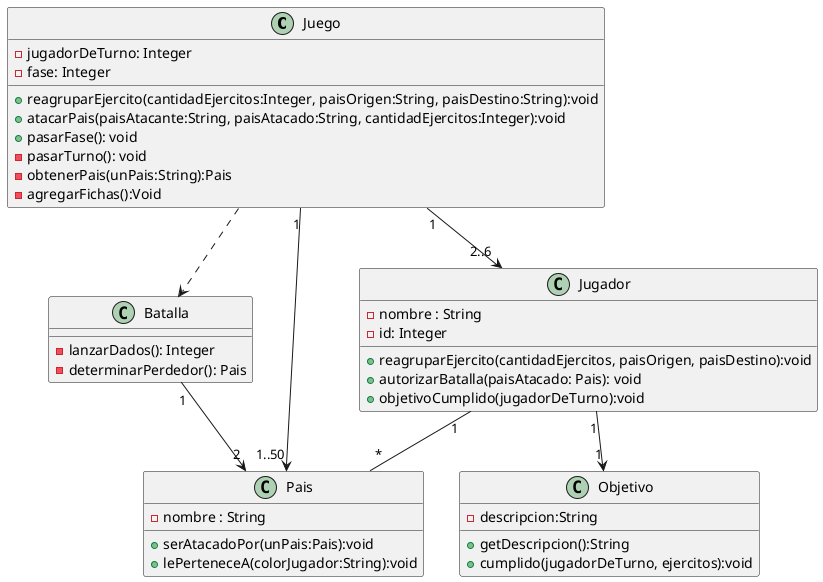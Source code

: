 @startuml diagramaDeClase

class Juego{
    -jugadorDeTurno: Integer
    -fase: Integer

    +reagruparEjercito(cantidadEjercitos:Integer, paisOrigen:String, paisDestino:String):void
    +atacarPais(paisAtacante:String, paisAtacado:String, cantidadEjercitos:Integer):void
    +pasarFase(): void
    -pasarTurno(): void
    -obtenerPais(unPais:String):Pais
    -agregarFichas():Void
}

class Batalla{

    -lanzarDados(): Integer
    -determinarPerdedor(): Pais
}

class Pais{
    -nombre : String

    +serAtacadoPor(unPais:Pais):void
    +lePerteneceA(colorJugador:String):void
}

class Objetivo{
    -descripcion:String

    +getDescripcion():String
    +cumplido(jugadorDeTurno, ejercitos):void
}

class Jugador{
    -nombre : String
    -id: Integer

    +reagruparEjercito(cantidadEjercitos, paisOrigen, paisDestino):void
    +autorizarBatalla(paisAtacado: Pais): void
    +objetivoCumplido(jugadorDeTurno):void
}

Juego "1"-down->"2..6" Jugador
Juego "1" -down-> "1..50" Pais
Jugador "1"-down-"*" Pais
Jugador "1"-down->"1" Objetivo
Juego ..> Batalla
Batalla "1"-right->"2" Pais

@enduml